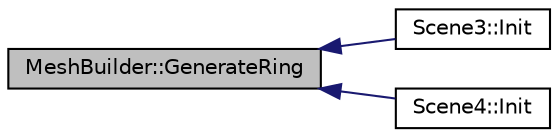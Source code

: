 digraph "MeshBuilder::GenerateRing"
{
  bgcolor="transparent";
  edge [fontname="Helvetica",fontsize="10",labelfontname="Helvetica",labelfontsize="10"];
  node [fontname="Helvetica",fontsize="10",shape=record];
  rankdir="LR";
  Node1 [label="MeshBuilder::GenerateRing",height=0.2,width=0.4,color="black", fillcolor="grey75", style="filled", fontcolor="black"];
  Node1 -> Node2 [dir="back",color="midnightblue",fontsize="10",style="solid",fontname="Helvetica"];
  Node2 [label="Scene3::Init",height=0.2,width=0.4,color="black",URL="$classScene3.html#ae0fa7e48f701d3761d8c6ca01a334feb"];
  Node1 -> Node3 [dir="back",color="midnightblue",fontsize="10",style="solid",fontname="Helvetica"];
  Node3 [label="Scene4::Init",height=0.2,width=0.4,color="black",URL="$classScene4.html#a3df44b08162c976706aa49ceef9e9f1a"];
}
